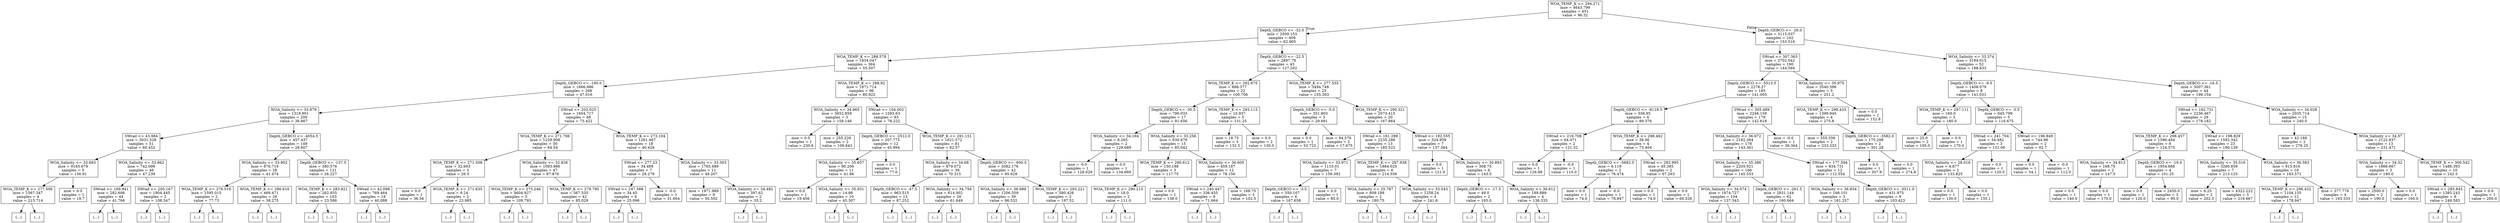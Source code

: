 digraph Tree {
node [shape=box] ;
0 [label="WOA_TEMP_K <= 294.271\nmse = 4643.799\nsamples = 651\nvalue = 96.32"] ;
1 [label="Depth_GEBCO <= -32.0\nmse = 2509.153\nsamples = 409\nvalue = 62.905"] ;
0 -> 1 [labeldistance=2.5, labelangle=45, headlabel="True"] ;
2 [label="WOA_TEMP_K <= 288.578\nmse = 1934.047\nsamples = 364\nvalue = 55.507"] ;
1 -> 2 ;
3 [label="Depth_GEBCO <= -100.0\nmse = 1666.986\nsamples = 268\nvalue = 47.016"] ;
2 -> 3 ;
4 [label="WOA_Salinity <= 33.879\nmse = 1319.901\nsamples = 200\nvalue = 36.867"] ;
3 -> 4 ;
5 [label="SWrad <= 43.984\nmse = 3031.528\nsamples = 51\nvalue = 60.452"] ;
4 -> 5 ;
6 [label="WOA_Salinity <= 33.693\nmse = 9165.679\nsamples = 5\nvalue = 156.91"] ;
5 -> 6 ;
7 [label="WOA_TEMP_K <= 277.506\nmse = 1567.347\nsamples = 4\nvalue = 215.714"] ;
6 -> 7 ;
8 [label="(...)"] ;
7 -> 8 ;
11 [label="(...)"] ;
7 -> 11 ;
12 [label="mse = 0.0\nsamples = 1\nvalue = 19.7"] ;
6 -> 12 ;
13 [label="WOA_Salinity <= 33.862\nmse = 742.098\nsamples = 46\nvalue = 47.239"] ;
5 -> 13 ;
14 [label="SWrad <= 169.941\nmse = 282.606\nsamples = 44\nvalue = 41.766"] ;
13 -> 14 ;
15 [label="(...)"] ;
14 -> 15 ;
42 [label="(...)"] ;
14 -> 42 ;
91 [label="SWrad <= 205.167\nmse = 1804.445\nsamples = 2\nvalue = 108.347"] ;
13 -> 91 ;
92 [label="(...)"] ;
91 -> 92 ;
93 [label="(...)"] ;
91 -> 93 ;
94 [label="Depth_GEBCO <= -4054.5\nmse = 457.437\nsamples = 149\nvalue = 28.607"] ;
4 -> 94 ;
95 [label="WOA_Salinity <= 33.902\nmse = 676.719\nsamples = 28\nvalue = 41.474"] ;
94 -> 95 ;
96 [label="WOA_TEMP_K <= 276.516\nmse = 1595.015\nsamples = 2\nvalue = 77.73"] ;
95 -> 96 ;
97 [label="(...)"] ;
96 -> 97 ;
98 [label="(...)"] ;
96 -> 98 ;
99 [label="WOA_TEMP_K <= 286.616\nmse = 469.471\nsamples = 26\nvalue = 38.275"] ;
95 -> 99 ;
100 [label="(...)"] ;
99 -> 100 ;
135 [label="(...)"] ;
99 -> 135 ;
148 [label="Depth_GEBCO <= -137.5\nmse = 380.576\nsamples = 121\nvalue = 26.227"] ;
94 -> 148 ;
149 [label="WOA_TEMP_K <= 283.821\nmse = 262.935\nsamples = 103\nvalue = 23.586"] ;
148 -> 149 ;
150 [label="(...)"] ;
149 -> 150 ;
265 [label="(...)"] ;
149 -> 265 ;
292 [label="SWrad <= 42.098\nmse = 769.464\nsamples = 18\nvalue = 40.088"] ;
148 -> 292 ;
293 [label="(...)"] ;
292 -> 293 ;
300 [label="(...)"] ;
292 -> 300 ;
317 [label="SWrad <= 202.025\nmse = 1604.717\nsamples = 68\nvalue = 73.422"] ;
3 -> 317 ;
318 [label="WOA_TEMP_K <= 271.706\nmse = 1229.908\nsamples = 50\nvalue = 84.54"] ;
317 -> 318 ;
319 [label="WOA_TEMP_K <= 271.508\nmse = 32.693\nsamples = 3\nvalue = 26.5"] ;
318 -> 319 ;
320 [label="mse = 0.0\nsamples = 1\nvalue = 36.56"] ;
319 -> 320 ;
321 [label="WOA_TEMP_K <= 271.635\nmse = 9.24\nsamples = 2\nvalue = 23.985"] ;
319 -> 321 ;
322 [label="(...)"] ;
321 -> 322 ;
323 [label="(...)"] ;
321 -> 323 ;
324 [label="WOA_Salinity <= 32.826\nmse = 1093.986\nsamples = 47\nvalue = 87.876"] ;
318 -> 324 ;
325 [label="WOA_TEMP_K <= 275.246\nmse = 4604.927\nsamples = 5\nvalue = 109.793"] ;
324 -> 325 ;
326 [label="(...)"] ;
325 -> 326 ;
327 [label="(...)"] ;
325 -> 327 ;
328 [label="WOA_TEMP_K <= 279.795\nmse = 567.535\nsamples = 42\nvalue = 85.029"] ;
324 -> 328 ;
329 [label="(...)"] ;
328 -> 329 ;
338 [label="(...)"] ;
328 -> 338 ;
381 [label="WOA_TEMP_K <= 273.104\nmse = 1261.467\nsamples = 18\nvalue = 40.426"] ;
317 -> 381 ;
382 [label="SWrad <= 277.23\nmse = 34.489\nsamples = 7\nvalue = 26.279"] ;
381 -> 382 ;
383 [label="SWrad <= 247.588\nmse = 34.45\nsamples = 6\nvalue = 25.096"] ;
382 -> 383 ;
384 [label="(...)"] ;
383 -> 384 ;
385 [label="(...)"] ;
383 -> 385 ;
386 [label="mse = -0.0\nsamples = 1\nvalue = 31.604"] ;
382 -> 386 ;
387 [label="WOA_Salinity <= 33.303\nmse = 1765.689\nsamples = 11\nvalue = 48.207"] ;
381 -> 387 ;
388 [label="mse = 1971.989\nsamples = 9\nvalue = 50.502"] ;
387 -> 388 ;
389 [label="WOA_Salinity <= 34.482\nmse = 397.62\nsamples = 2\nvalue = 35.2"] ;
387 -> 389 ;
390 [label="(...)"] ;
389 -> 390 ;
391 [label="(...)"] ;
389 -> 391 ;
392 [label="WOA_TEMP_K <= 288.92\nmse = 1871.714\nsamples = 96\nvalue = 80.922"] ;
2 -> 392 ;
393 [label="WOA_Salinity <= 34.965\nmse = 3652.859\nsamples = 3\nvalue = 158.146"] ;
392 -> 393 ;
394 [label="mse = 0.0\nsamples = 1\nvalue = 230.6"] ;
393 -> 394 ;
395 [label="mse = 255.229\nsamples = 2\nvalue = 109.843"] ;
393 -> 395 ;
396 [label="SWrad <= 104.002\nmse = 1593.63\nsamples = 93\nvalue = 78.222"] ;
392 -> 396 ;
397 [label="Depth_GEBCO <= -2512.0\nmse = 207.775\nsamples = 12\nvalue = 45.994"] ;
396 -> 397 ;
398 [label="WOA_Salinity <= 35.657\nmse = 90.206\nsamples = 11\nvalue = 41.86"] ;
397 -> 398 ;
399 [label="mse = 0.0\nsamples = 1\nvalue = 19.456"] ;
398 -> 399 ;
400 [label="WOA_Salinity <= 35.931\nmse = 14.98\nsamples = 10\nvalue = 45.307"] ;
398 -> 400 ;
401 [label="(...)"] ;
400 -> 401 ;
408 [label="(...)"] ;
400 -> 408 ;
419 [label="mse = 0.0\nsamples = 1\nvalue = 77.0"] ;
397 -> 419 ;
420 [label="WOA_TEMP_K <= 291.151\nmse = 1621.572\nsamples = 81\nvalue = 82.57"] ;
396 -> 420 ;
421 [label="WOA_Salinity <= 34.68\nmse = 879.072\nsamples = 39\nvalue = 70.315"] ;
420 -> 421 ;
422 [label="Depth_GEBCO <= -47.5\nmse = 963.515\nsamples = 13\nvalue = 87.252"] ;
421 -> 422 ;
423 [label="(...)"] ;
422 -> 423 ;
438 [label="(...)"] ;
422 -> 438 ;
445 [label="WOA_Salinity <= 34.756\nmse = 614.002\nsamples = 26\nvalue = 61.649"] ;
421 -> 445 ;
446 [label="(...)"] ;
445 -> 446 ;
449 [label="(...)"] ;
445 -> 449 ;
484 [label="Depth_GEBCO <= -600.5\nmse = 2082.176\nsamples = 42\nvalue = 95.629"] ;
420 -> 484 ;
485 [label="WOA_Salinity <= 36.689\nmse = 1206.559\nsamples = 39\nvalue = 86.532"] ;
484 -> 485 ;
486 [label="(...)"] ;
485 -> 486 ;
535 [label="(...)"] ;
485 -> 535 ;
552 [label="WOA_TEMP_K <= 293.221\nmse = 580.426\nsamples = 3\nvalue = 197.52"] ;
484 -> 552 ;
553 [label="(...)"] ;
552 -> 553 ;
556 [label="(...)"] ;
552 -> 556 ;
557 [label="Depth_GEBCO <= -22.5\nmse = 2897.79\nsamples = 45\nvalue = 127.202"] ;
1 -> 557 ;
558 [label="WOA_TEMP_K <= 292.675\nmse = 888.377\nsamples = 22\nvalue = 100.706"] ;
557 -> 558 ;
559 [label="Depth_GEBCO <= -30.5\nmse = 790.033\nsamples = 17\nvalue = 91.656"] ;
558 -> 559 ;
560 [label="WOA_Salinity <= 34.164\nmse = 8.265\nsamples = 2\nvalue = 129.689"] ;
559 -> 560 ;
561 [label="mse = -0.0\nsamples = 1\nvalue = 128.029"] ;
560 -> 561 ;
562 [label="mse = 0.0\nsamples = 1\nvalue = 134.669"] ;
560 -> 562 ;
563 [label="WOA_Salinity <= 33.256\nmse = 630.676\nsamples = 15\nvalue = 85.042"] ;
559 -> 563 ;
564 [label="WOA_TEMP_K <= 290.612\nmse = 150.188\nsamples = 3\nvalue = 117.75"] ;
563 -> 564 ;
565 [label="WOA_TEMP_K <= 290.215\nmse = 18.0\nsamples = 2\nvalue = 111.0"] ;
564 -> 565 ;
566 [label="(...)"] ;
565 -> 566 ;
567 [label="(...)"] ;
565 -> 567 ;
568 [label="mse = 0.0\nsamples = 1\nvalue = 138.0"] ;
564 -> 568 ;
569 [label="WOA_Salinity <= 36.605\nmse = 459.187\nsamples = 12\nvalue = 78.156"] ;
563 -> 569 ;
570 [label="SWrad <= 240.447\nmse = 336.455\nsamples = 9\nvalue = 71.664"] ;
569 -> 570 ;
571 [label="(...)"] ;
570 -> 571 ;
584 [label="(...)"] ;
570 -> 584 ;
585 [label="mse = 168.75\nsamples = 3\nvalue = 102.5"] ;
569 -> 585 ;
586 [label="WOA_TEMP_K <= 293.113\nmse = 10.937\nsamples = 5\nvalue = 131.25"] ;
558 -> 586 ;
587 [label="mse = 18.75\nsamples = 3\nvalue = 132.5"] ;
586 -> 587 ;
588 [label="mse = 0.0\nsamples = 2\nvalue = 130.0"] ;
586 -> 588 ;
589 [label="WOA_TEMP_K <= 277.555\nmse = 3494.748\nsamples = 23\nvalue = 155.303"] ;
557 -> 589 ;
590 [label="Depth_GEBCO <= -5.0\nmse = 351.803\nsamples = 3\nvalue = 29.691"] ;
589 -> 590 ;
591 [label="mse = 0.0\nsamples = 1\nvalue = 53.722"] ;
590 -> 591 ;
592 [label="mse = 94.576\nsamples = 2\nvalue = 17.675"] ;
590 -> 592 ;
593 [label="WOA_TEMP_K <= 290.321\nmse = 2073.415\nsamples = 20\nvalue = 167.864"] ;
589 -> 593 ;
594 [label="SWrad <= 161.299\nmse = 2235.286\nsamples = 13\nvalue = 185.522"] ;
593 -> 594 ;
595 [label="WOA_Salinity <= 33.971\nmse = 1110.01\nsamples = 7\nvalue = 159.392"] ;
594 -> 595 ;
596 [label="Depth_GEBCO <= -3.5\nmse = 550.107\nsamples = 6\nvalue = 167.658"] ;
595 -> 596 ;
597 [label="(...)"] ;
596 -> 597 ;
604 [label="(...)"] ;
596 -> 604 ;
607 [label="mse = 0.0\nsamples = 1\nvalue = 85.0"] ;
595 -> 607 ;
608 [label="WOA_TEMP_K <= 287.938\nmse = 1884.025\nsamples = 6\nvalue = 214.556"] ;
594 -> 608 ;
609 [label="WOA_Salinity <= 25.787\nmse = 609.188\nsamples = 2\nvalue = 180.75"] ;
608 -> 609 ;
610 [label="(...)"] ;
609 -> 610 ;
611 [label="(...)"] ;
609 -> 611 ;
612 [label="WOA_Salinity <= 33.543\nmse = 1258.24\nsamples = 4\nvalue = 241.6"] ;
608 -> 612 ;
613 [label="(...)"] ;
612 -> 613 ;
616 [label="(...)"] ;
612 -> 616 ;
619 [label="SWrad <= 182.555\nmse = 324.959\nsamples = 7\nvalue = 137.364"] ;
593 -> 619 ;
620 [label="mse = 0.0\nsamples = 1\nvalue = 121.0"] ;
619 -> 620 ;
621 [label="WOA_Salinity <= 30.893\nmse = 308.75\nsamples = 6\nvalue = 143.5"] ;
619 -> 621 ;
622 [label="Depth_GEBCO <= -17.5\nmse = 49.0\nsamples = 2\nvalue = 165.0"] ;
621 -> 622 ;
623 [label="(...)"] ;
622 -> 623 ;
624 [label="(...)"] ;
622 -> 624 ;
625 [label="WOA_Salinity <= 36.612\nmse = 189.889\nsamples = 4\nvalue = 136.333"] ;
621 -> 625 ;
626 [label="(...)"] ;
625 -> 626 ;
631 [label="(...)"] ;
625 -> 631 ;
632 [label="Depth_GEBCO <= -26.0\nmse = 3115.037\nsamples = 242\nvalue = 153.516"] ;
0 -> 632 [labeldistance=2.5, labelangle=-45, headlabel="False"] ;
633 [label="SWrad <= 307.363\nmse = 2702.042\nsamples = 190\nvalue = 144.594"] ;
632 -> 633 ;
634 [label="Depth_GEBCO <= -5513.5\nmse = 2278.27\nsamples = 185\nvalue = 141.005"] ;
633 -> 634 ;
635 [label="Depth_GEBCO <= -6118.5\nmse = 556.95\nsamples = 6\nvalue = 89.376"] ;
634 -> 635 ;
636 [label="SWrad <= 219.708\nmse = 64.071\nsamples = 2\nvalue = 121.32"] ;
635 -> 636 ;
637 [label="mse = 0.0\nsamples = 1\nvalue = 126.98"] ;
636 -> 637 ;
638 [label="mse = -0.0\nsamples = 1\nvalue = 110.0"] ;
636 -> 638 ;
639 [label="WOA_TEMP_K <= 298.462\nmse = 38.06\nsamples = 4\nvalue = 73.404"] ;
635 -> 639 ;
640 [label="Depth_GEBCO <= -5682.5\nmse = 6.119\nsamples = 2\nvalue = 76.474"] ;
639 -> 640 ;
641 [label="mse = 0.0\nsamples = 1\nvalue = 74.0"] ;
640 -> 641 ;
642 [label="mse = -0.0\nsamples = 1\nvalue = 78.947"] ;
640 -> 642 ;
643 [label="SWrad <= 283.995\nmse = 45.385\nsamples = 2\nvalue = 67.263"] ;
639 -> 643 ;
644 [label="mse = 0.0\nsamples = 1\nvalue = 74.0"] ;
643 -> 644 ;
645 [label="mse = 0.0\nsamples = 1\nvalue = 60.526"] ;
643 -> 645 ;
646 [label="SWrad <= 305.489\nmse = 2246.159\nsamples = 179\nvalue = 142.618"] ;
634 -> 646 ;
647 [label="WOA_Salinity <= 36.672\nmse = 2182.364\nsamples = 178\nvalue = 143.361"] ;
646 -> 647 ;
648 [label="WOA_Salinity <= 35.386\nmse = 2205.921\nsamples = 166\nvalue = 145.553"] ;
647 -> 648 ;
649 [label="WOA_Salinity <= 34.074\nmse = 1674.727\nsamples = 104\nvalue = 137.343"] ;
648 -> 649 ;
650 [label="(...)"] ;
649 -> 650 ;
739 [label="(...)"] ;
649 -> 739 ;
834 [label="Depth_GEBCO <= -261.5\nmse = 2831.144\nsamples = 62\nvalue = 160.664"] ;
648 -> 834 ;
835 [label="(...)"] ;
834 -> 835 ;
928 [label="(...)"] ;
834 -> 928 ;
939 [label="SWrad <= 177.594\nmse = 834.731\nsamples = 12\nvalue = 112.554"] ;
647 -> 939 ;
940 [label="WOA_Salinity <= 36.834\nmse = 166.101\nsamples = 3\nvalue = 161.257"] ;
939 -> 940 ;
941 [label="(...)"] ;
940 -> 941 ;
942 [label="(...)"] ;
940 -> 942 ;
945 [label="Depth_GEBCO <= -3511.0\nmse = 431.975\nsamples = 9\nvalue = 103.423"] ;
939 -> 945 ;
946 [label="(...)"] ;
945 -> 946 ;
957 [label="(...)"] ;
945 -> 957 ;
960 [label="mse = -0.0\nsamples = 1\nvalue = 36.364"] ;
646 -> 960 ;
961 [label="WOA_Salinity <= 35.975\nmse = 3540.596\nsamples = 5\nvalue = 251.2"] ;
633 -> 961 ;
962 [label="WOA_TEMP_K <= 298.433\nmse = 1399.945\nsamples = 4\nvalue = 275.8"] ;
961 -> 962 ;
963 [label="mse = 555.556\nsamples = 2\nvalue = 233.333"] ;
962 -> 963 ;
964 [label="Depth_GEBCO <= -3582.0\nmse = 175.298\nsamples = 2\nvalue = 301.28"] ;
962 -> 964 ;
965 [label="mse = 0.0\nsamples = 1\nvalue = 307.9"] ;
964 -> 965 ;
966 [label="mse = 0.0\nsamples = 1\nvalue = 274.8"] ;
964 -> 966 ;
967 [label="mse = 0.0\nsamples = 1\nvalue = 152.8"] ;
961 -> 967 ;
968 [label="WOA_Salinity <= 33.374\nmse = 3194.015\nsamples = 52\nvalue = 188.633"] ;
632 -> 968 ;
969 [label="Depth_GEBCO <= -9.0\nmse = 1408.079\nsamples = 8\nvalue = 141.031"] ;
968 -> 969 ;
970 [label="WOA_TEMP_K <= 297.111\nmse = 160.0\nsamples = 3\nvalue = 180.0"] ;
969 -> 970 ;
971 [label="mse = 25.0\nsamples = 2\nvalue = 195.0"] ;
970 -> 971 ;
972 [label="mse = 0.0\nsamples = 1\nvalue = 170.0"] ;
970 -> 972 ;
973 [label="Depth_GEBCO <= -3.5\nmse = 645.799\nsamples = 5\nvalue = 116.675"] ;
969 -> 973 ;
974 [label="SWrad <= 241.704\nmse = 34.482\nsamples = 3\nvalue = 131.06"] ;
973 -> 974 ;
975 [label="WOA_Salinity <= 28.016\nmse = 4.877\nsamples = 2\nvalue = 133.825"] ;
974 -> 975 ;
976 [label="mse = 0.0\nsamples = 1\nvalue = 130.0"] ;
975 -> 976 ;
977 [label="mse = 0.0\nsamples = 1\nvalue = 135.1"] ;
975 -> 977 ;
978 [label="mse = 0.0\nsamples = 1\nvalue = 120.0"] ;
974 -> 978 ;
979 [label="SWrad <= 196.849\nmse = 744.98\nsamples = 2\nvalue = 92.7"] ;
973 -> 979 ;
980 [label="mse = 0.0\nsamples = 1\nvalue = 54.1"] ;
979 -> 980 ;
981 [label="mse = -0.0\nsamples = 1\nvalue = 112.0"] ;
979 -> 981 ;
982 [label="Depth_GEBCO <= -16.5\nmse = 3007.361\nsamples = 44\nvalue = 198.154"] ;
968 -> 982 ;
983 [label="SWrad <= 162.731\nmse = 2236.467\nsamples = 29\nvalue = 178.182"] ;
982 -> 983 ;
984 [label="WOA_TEMP_K <= 298.457\nmse = 1596.484\nsamples = 6\nvalue = 124.375"] ;
983 -> 984 ;
985 [label="WOA_Salinity <= 34.813\nmse = 168.75\nsamples = 2\nvalue = 147.5"] ;
984 -> 985 ;
986 [label="mse = 0.0\nsamples = 1\nvalue = 140.0"] ;
985 -> 986 ;
987 [label="mse = 0.0\nsamples = 1\nvalue = 170.0"] ;
985 -> 987 ;
988 [label="Depth_GEBCO <= -19.0\nmse = 1954.688\nsamples = 4\nvalue = 101.25"] ;
984 -> 988 ;
989 [label="mse = 0.0\nsamples = 1\nvalue = 120.0"] ;
988 -> 989 ;
990 [label="mse = 2450.0\nsamples = 3\nvalue = 95.0"] ;
988 -> 990 ;
991 [label="SWrad <= 198.829\nmse = 1592.342\nsamples = 23\nvalue = 190.139"] ;
983 -> 991 ;
992 [label="WOA_Salinity <= 35.516\nmse = 3280.859\nsamples = 7\nvalue = 213.125"] ;
991 -> 992 ;
993 [label="mse = 6.25\nsamples = 2\nvalue = 202.5"] ;
992 -> 993 ;
994 [label="mse = 4322.222\nsamples = 5\nvalue = 216.667"] ;
992 -> 994 ;
995 [label="WOA_Salinity <= 36.583\nmse = 915.816\nsamples = 16\nvalue = 183.571"] ;
991 -> 995 ;
996 [label="WOA_TEMP_K <= 298.432\nmse = 1104.155\nsamples = 12\nvalue = 178.947"] ;
995 -> 996 ;
997 [label="(...)"] ;
996 -> 997 ;
998 [label="(...)"] ;
996 -> 998 ;
1003 [label="mse = 377.778\nsamples = 4\nvalue = 193.333"] ;
995 -> 1003 ;
1004 [label="WOA_Salinity <= 34.028\nmse = 2035.714\nsamples = 15\nvalue = 240.0"] ;
982 -> 1004 ;
1005 [label="mse = 42.188\nsamples = 2\nvalue = 276.25"] ;
1004 -> 1005 ;
1006 [label="WOA_Salinity <= 34.57\nmse = 2122.837\nsamples = 13\nvalue = 231.471"] ;
1004 -> 1006 ;
1007 [label="WOA_Salinity <= 34.32\nmse = 1866.667\nsamples = 3\nvalue = 180.0"] ;
1006 -> 1007 ;
1008 [label="mse = 2500.0\nsamples = 2\nvalue = 190.0"] ;
1007 -> 1008 ;
1009 [label="mse = 0.0\nsamples = 1\nvalue = 160.0"] ;
1007 -> 1009 ;
1010 [label="WOA_TEMP_K <= 300.542\nmse = 1488.393\nsamples = 10\nvalue = 242.5"] ;
1006 -> 1010 ;
1011 [label="SWrad <= 285.845\nmse = 1385.243\nsamples = 9\nvalue = 249.583"] ;
1010 -> 1011 ;
1012 [label="(...)"] ;
1011 -> 1012 ;
1021 [label="(...)"] ;
1011 -> 1021 ;
1022 [label="mse = 0.0\nsamples = 1\nvalue = 200.0"] ;
1010 -> 1022 ;
}